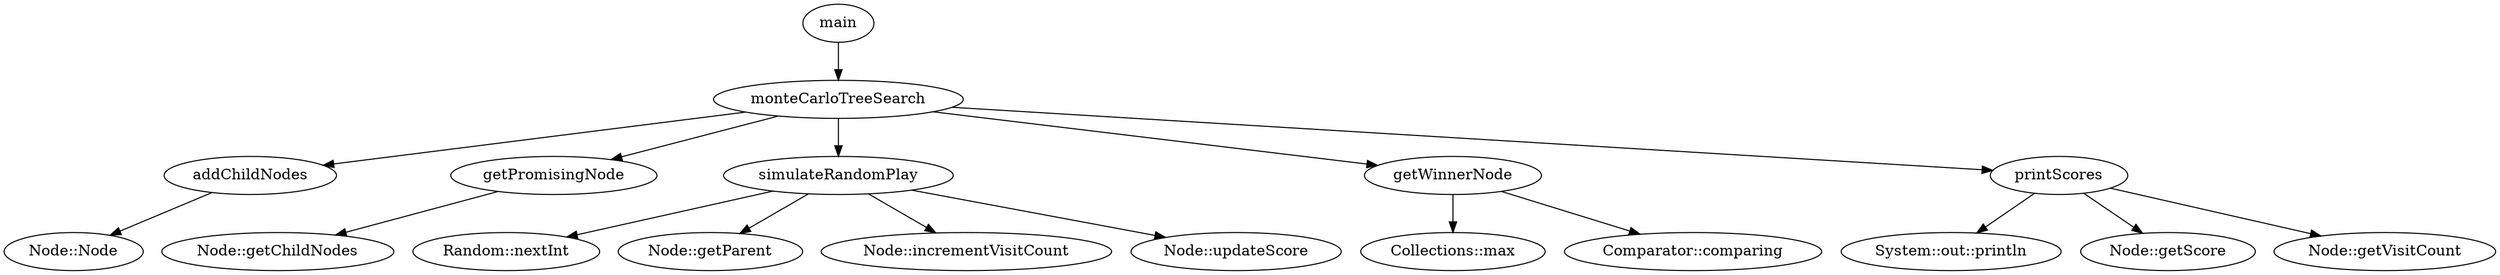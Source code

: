 digraph CallGraph {
    "main" -> "monteCarloTreeSearch";
    "monteCarloTreeSearch" -> "addChildNodes";
    "monteCarloTreeSearch" -> "getPromisingNode";
    "monteCarloTreeSearch" -> "simulateRandomPlay";
    "monteCarloTreeSearch" -> "getWinnerNode";
    "monteCarloTreeSearch" -> "printScores";
    "addChildNodes" -> "Node::Node";
    "getPromisingNode" -> "Node::getChildNodes";
    "simulateRandomPlay" -> "Random::nextInt";
    "simulateRandomPlay" -> "Node::getParent";
    "simulateRandomPlay" -> "Node::incrementVisitCount";
    "simulateRandomPlay" -> "Node::updateScore";
    "getWinnerNode" -> "Collections::max";
    "getWinnerNode" -> "Comparator::comparing";
    "printScores" -> "System::out::println";
    "printScores" -> "Node::getScore";
    "printScores" -> "Node::getVisitCount";
}

